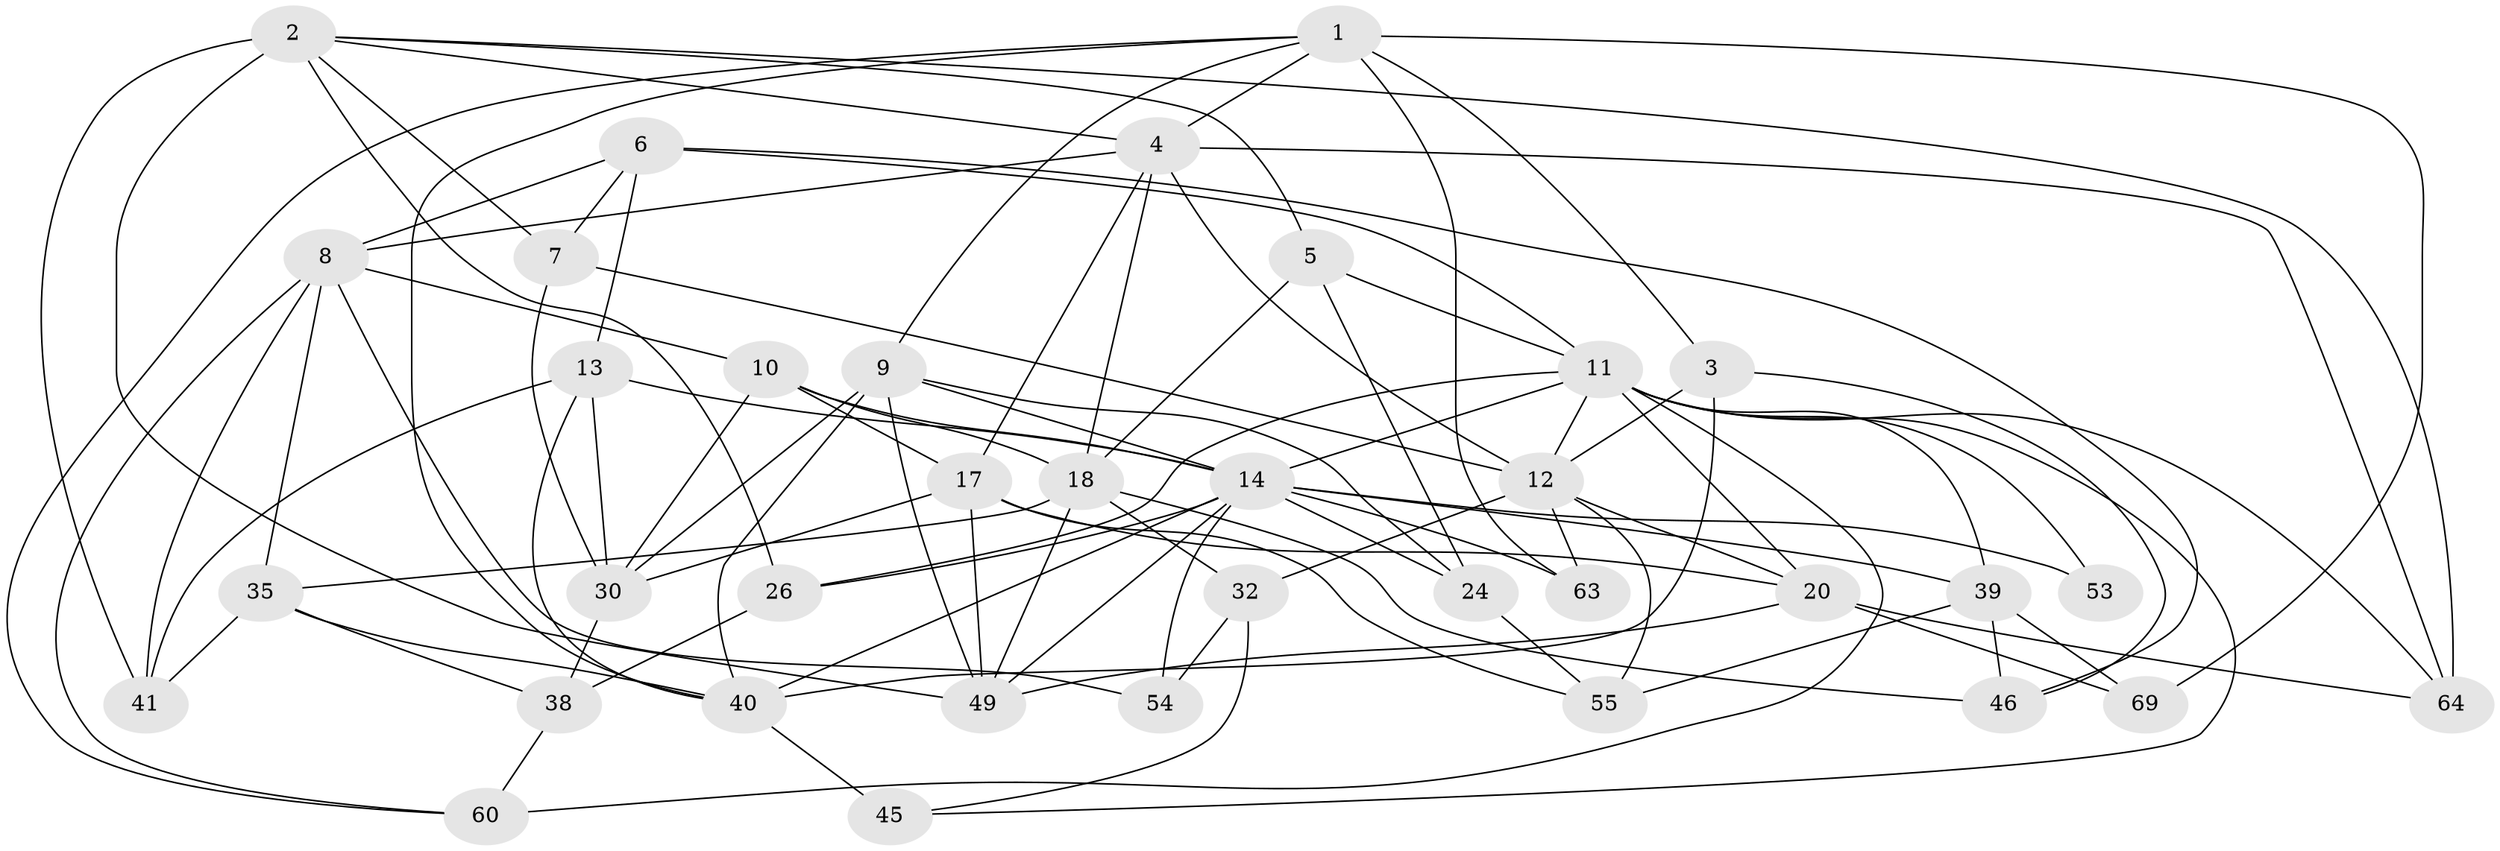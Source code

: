// original degree distribution, {4: 1.0}
// Generated by graph-tools (version 1.1) at 2025/16/03/09/25 04:16:36]
// undirected, 36 vertices, 95 edges
graph export_dot {
graph [start="1"]
  node [color=gray90,style=filled];
  1 [super="+28+72"];
  2 [super="+15+31"];
  3;
  4 [super="+52+16"];
  5;
  6 [super="+36"];
  7;
  8 [super="+21"];
  9 [super="+29"];
  10 [super="+37"];
  11 [super="+57+65+23"];
  12 [super="+42+33+44"];
  13 [super="+25"];
  14 [super="+61+19+22"];
  17 [super="+58"];
  18 [super="+34+27"];
  20 [super="+70"];
  24;
  26;
  30 [super="+48"];
  32;
  35 [super="+51"];
  38;
  39 [super="+62"];
  40 [super="+50"];
  41;
  45;
  46;
  49 [super="+59+56"];
  53;
  54;
  55;
  60;
  63;
  64;
  69;
  1 -- 3;
  1 -- 60;
  1 -- 69 [weight=2];
  1 -- 63;
  1 -- 4;
  1 -- 40;
  1 -- 9;
  2 -- 64;
  2 -- 49 [weight=2];
  2 -- 41;
  2 -- 7;
  2 -- 26;
  2 -- 5;
  2 -- 4;
  3 -- 46;
  3 -- 12;
  3 -- 40;
  4 -- 12 [weight=2];
  4 -- 17;
  4 -- 18;
  4 -- 8;
  4 -- 64;
  5 -- 24;
  5 -- 18;
  5 -- 11;
  6 -- 46;
  6 -- 8;
  6 -- 13 [weight=2];
  6 -- 7;
  6 -- 11;
  7 -- 12;
  7 -- 30;
  8 -- 54;
  8 -- 35;
  8 -- 41;
  8 -- 10 [weight=2];
  8 -- 60;
  9 -- 30;
  9 -- 40;
  9 -- 24;
  9 -- 49;
  9 -- 14;
  10 -- 17;
  10 -- 18;
  10 -- 14;
  10 -- 30;
  11 -- 60;
  11 -- 53 [weight=2];
  11 -- 12;
  11 -- 20;
  11 -- 45;
  11 -- 39;
  11 -- 64;
  11 -- 26;
  11 -- 14;
  12 -- 20;
  12 -- 63 [weight=2];
  12 -- 32;
  12 -- 55;
  13 -- 41;
  13 -- 30;
  13 -- 14;
  13 -- 40;
  14 -- 26;
  14 -- 54 [weight=2];
  14 -- 63;
  14 -- 53 [weight=2];
  14 -- 39 [weight=2];
  14 -- 49 [weight=2];
  14 -- 24;
  14 -- 40;
  17 -- 20;
  17 -- 55;
  17 -- 49;
  17 -- 30;
  18 -- 32;
  18 -- 35 [weight=2];
  18 -- 46;
  18 -- 49;
  20 -- 49;
  20 -- 64;
  20 -- 69;
  24 -- 55;
  26 -- 38;
  30 -- 38;
  32 -- 54;
  32 -- 45;
  35 -- 40;
  35 -- 41;
  35 -- 38;
  38 -- 60;
  39 -- 46;
  39 -- 69;
  39 -- 55;
  40 -- 45 [weight=2];
}
